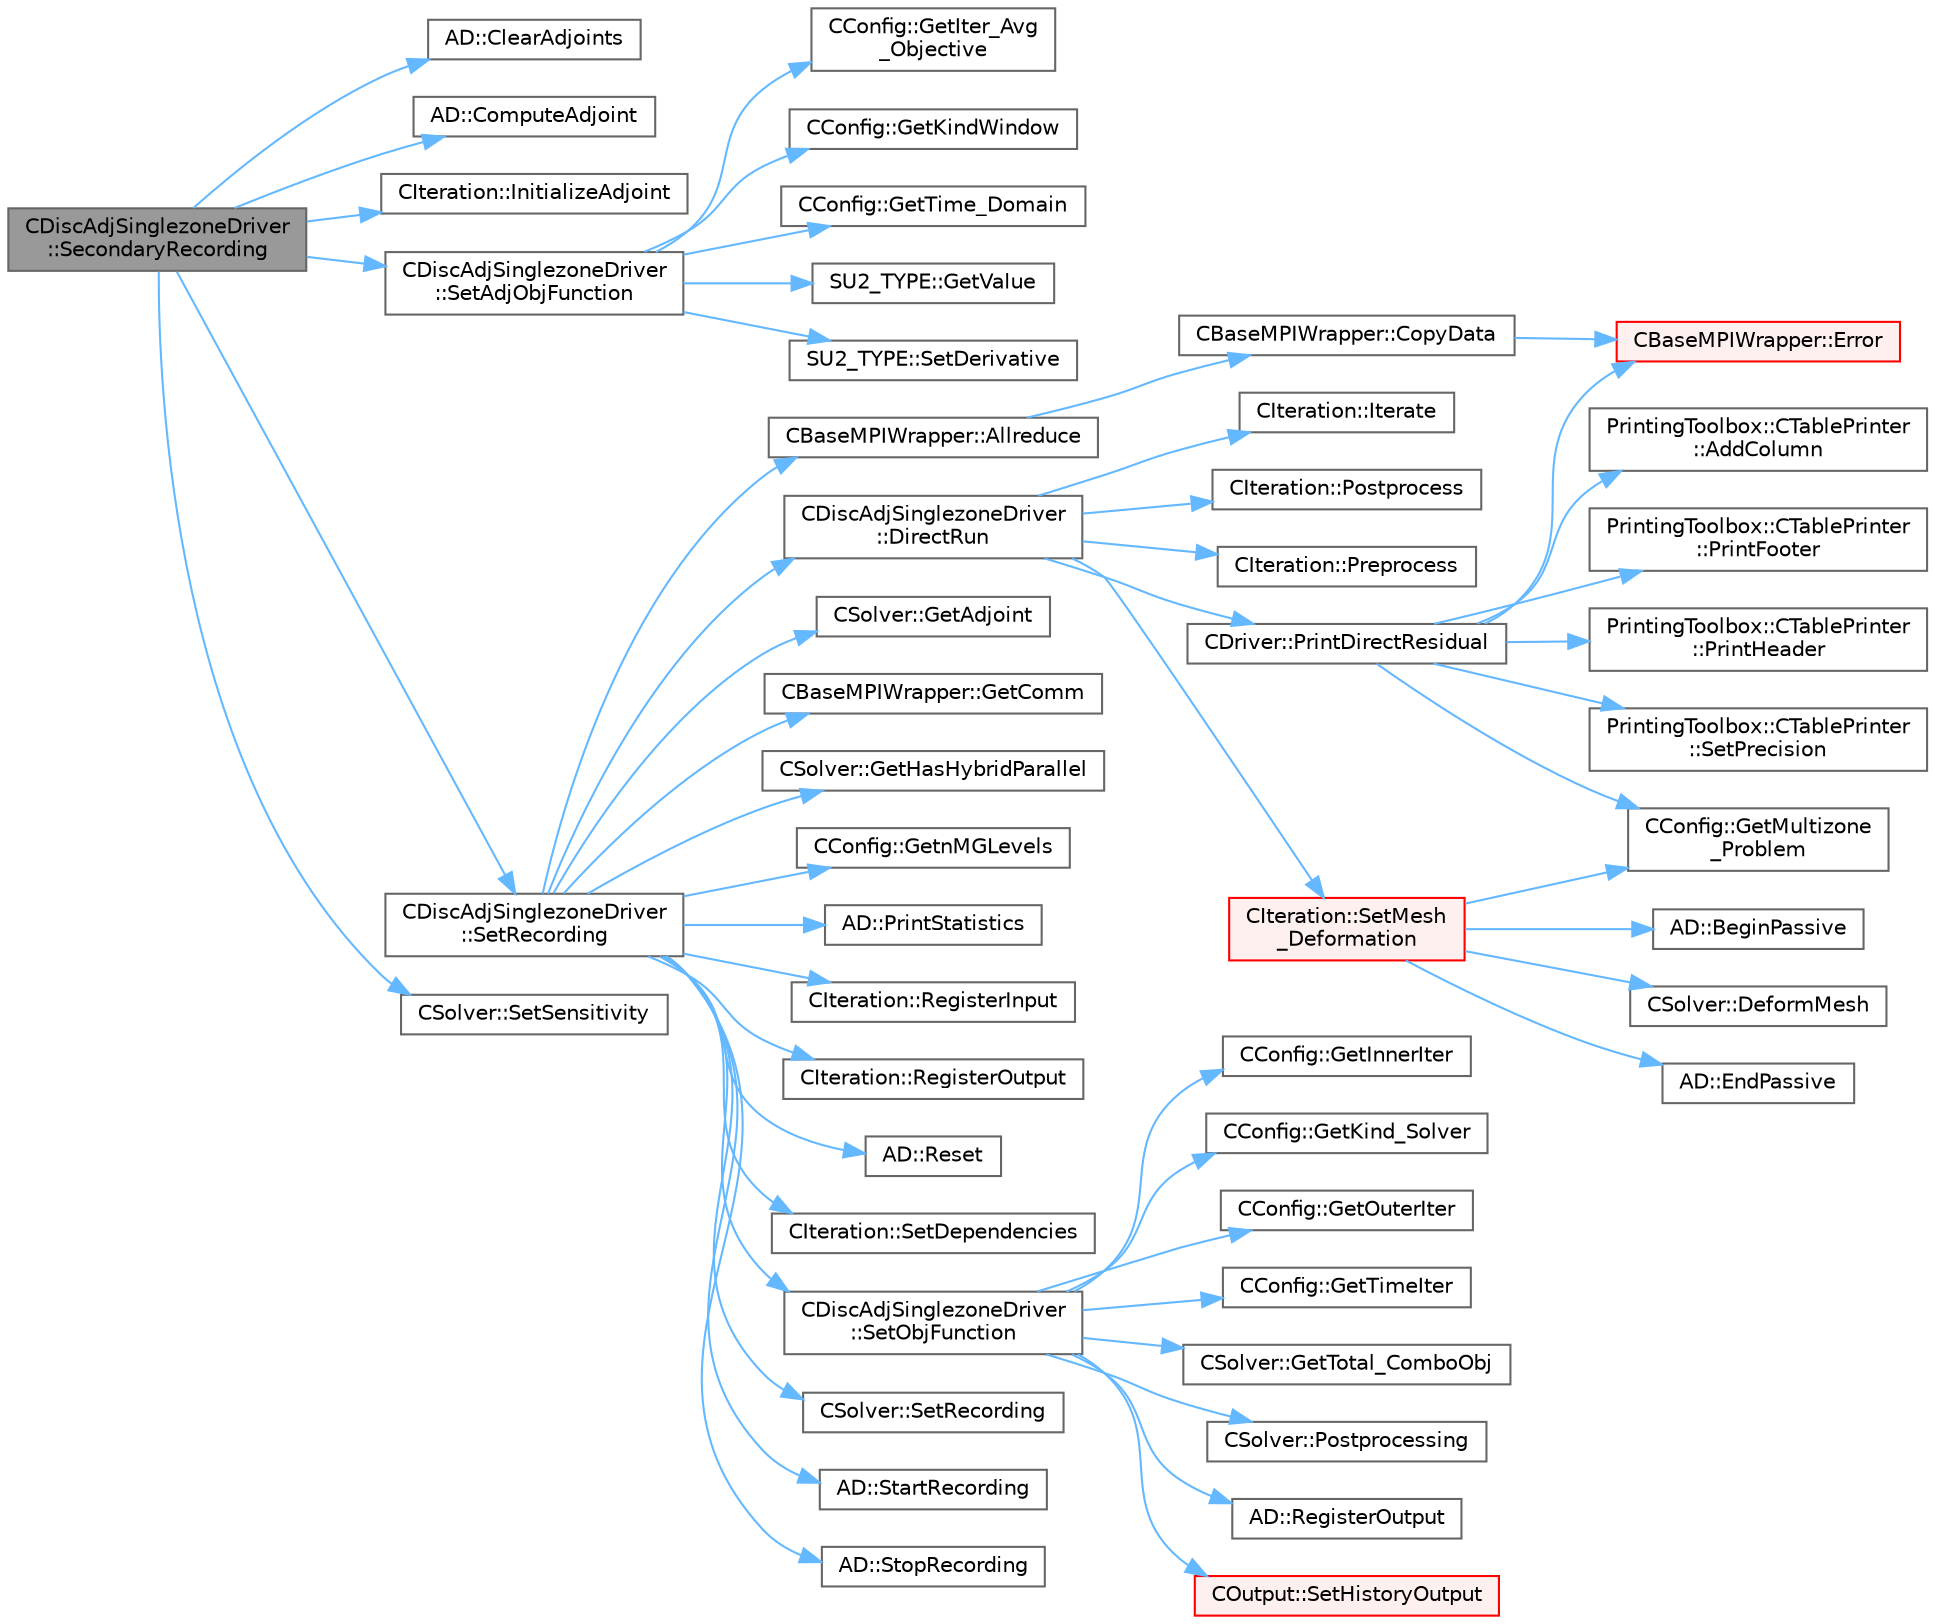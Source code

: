 digraph "CDiscAdjSinglezoneDriver::SecondaryRecording"
{
 // LATEX_PDF_SIZE
  bgcolor="transparent";
  edge [fontname=Helvetica,fontsize=10,labelfontname=Helvetica,labelfontsize=10];
  node [fontname=Helvetica,fontsize=10,shape=box,height=0.2,width=0.4];
  rankdir="LR";
  Node1 [id="Node000001",label="CDiscAdjSinglezoneDriver\l::SecondaryRecording",height=0.2,width=0.4,color="gray40", fillcolor="grey60", style="filled", fontcolor="black",tooltip="Record the secondary computational path."];
  Node1 -> Node2 [id="edge1_Node000001_Node000002",color="steelblue1",style="solid",tooltip=" "];
  Node2 [id="Node000002",label="AD::ClearAdjoints",height=0.2,width=0.4,color="grey40", fillcolor="white", style="filled",URL="$namespaceAD.html#a6ccf47c72e8115f9e31054b4c06271c4",tooltip="Clears the currently stored adjoints but keeps the computational graph."];
  Node1 -> Node3 [id="edge2_Node000001_Node000003",color="steelblue1",style="solid",tooltip=" "];
  Node3 [id="Node000003",label="AD::ComputeAdjoint",height=0.2,width=0.4,color="grey40", fillcolor="white", style="filled",URL="$namespaceAD.html#a02ec06d93629cdd0724d268318d4dfe7",tooltip="Computes the adjoints, i.e. the derivatives of the output with respect to the input variables."];
  Node1 -> Node4 [id="edge3_Node000001_Node000004",color="steelblue1",style="solid",tooltip=" "];
  Node4 [id="Node000004",label="CIteration::InitializeAdjoint",height=0.2,width=0.4,color="grey40", fillcolor="white", style="filled",URL="$classCIteration.html#a18fa7f7314e6b88f8c69e4fee4ba0f11",tooltip=" "];
  Node1 -> Node5 [id="edge4_Node000001_Node000005",color="steelblue1",style="solid",tooltip=" "];
  Node5 [id="Node000005",label="CDiscAdjSinglezoneDriver\l::SetAdjObjFunction",height=0.2,width=0.4,color="grey40", fillcolor="white", style="filled",URL="$classCDiscAdjSinglezoneDriver.html#a8e307423a8cbcade647c85e03f37a990",tooltip="Initialize the adjoint value of the objective function."];
  Node5 -> Node6 [id="edge5_Node000005_Node000006",color="steelblue1",style="solid",tooltip=" "];
  Node6 [id="Node000006",label="CConfig::GetIter_Avg\l_Objective",height=0.2,width=0.4,color="grey40", fillcolor="white", style="filled",URL="$classCConfig.html#a19e72bc6263b2a0f581a9bee82bb82d2",tooltip="Number of iterations to average (reverse time integration)."];
  Node5 -> Node7 [id="edge6_Node000005_Node000007",color="steelblue1",style="solid",tooltip=" "];
  Node7 [id="Node000007",label="CConfig::GetKindWindow",height=0.2,width=0.4,color="grey40", fillcolor="white", style="filled",URL="$classCConfig.html#ade88b12b751446e55c47e542ce4ae764",tooltip="Get Index of the window function used as weight in the cost functional."];
  Node5 -> Node8 [id="edge7_Node000005_Node000008",color="steelblue1",style="solid",tooltip=" "];
  Node8 [id="Node000008",label="CConfig::GetTime_Domain",height=0.2,width=0.4,color="grey40", fillcolor="white", style="filled",URL="$classCConfig.html#a85d2e3cf43b77c63642c40c235b853f3",tooltip="Check if the multizone problem is solved for time domain."];
  Node5 -> Node9 [id="edge8_Node000005_Node000009",color="steelblue1",style="solid",tooltip=" "];
  Node9 [id="Node000009",label="SU2_TYPE::GetValue",height=0.2,width=0.4,color="grey40", fillcolor="white", style="filled",URL="$namespaceSU2__TYPE.html#adf52a59d6f4e578f7915ec9abbf7cb22",tooltip="Get the (primitive) value of the datatype (needs to be specialized for active types)."];
  Node5 -> Node10 [id="edge9_Node000005_Node000010",color="steelblue1",style="solid",tooltip=" "];
  Node10 [id="Node000010",label="SU2_TYPE::SetDerivative",height=0.2,width=0.4,color="grey40", fillcolor="white", style="filled",URL="$namespaceSU2__TYPE.html#ab0b85db43e1495ffbb0f2c823f24935e",tooltip="Set the derivative value of the datatype (needs to be implemented for each new type)."];
  Node1 -> Node11 [id="edge10_Node000001_Node000011",color="steelblue1",style="solid",tooltip=" "];
  Node11 [id="Node000011",label="CDiscAdjSinglezoneDriver\l::SetRecording",height=0.2,width=0.4,color="grey40", fillcolor="white", style="filled",URL="$classCDiscAdjSinglezoneDriver.html#ac5a9bbc8bf431a06a4ec315a514c9428",tooltip="Record one iteration of a flow iteration in within multiple zones."];
  Node11 -> Node12 [id="edge11_Node000011_Node000012",color="steelblue1",style="solid",tooltip=" "];
  Node12 [id="Node000012",label="CBaseMPIWrapper::Allreduce",height=0.2,width=0.4,color="grey40", fillcolor="white", style="filled",URL="$classCBaseMPIWrapper.html#a381d4b3738c09d92ee1ae9f89715b541",tooltip=" "];
  Node12 -> Node13 [id="edge12_Node000012_Node000013",color="steelblue1",style="solid",tooltip=" "];
  Node13 [id="Node000013",label="CBaseMPIWrapper::CopyData",height=0.2,width=0.4,color="grey40", fillcolor="white", style="filled",URL="$classCBaseMPIWrapper.html#a3c28692a4cab67ad0f81d18273db3d23",tooltip=" "];
  Node13 -> Node14 [id="edge13_Node000013_Node000014",color="steelblue1",style="solid",tooltip=" "];
  Node14 [id="Node000014",label="CBaseMPIWrapper::Error",height=0.2,width=0.4,color="red", fillcolor="#FFF0F0", style="filled",URL="$classCBaseMPIWrapper.html#a04457c47629bda56704e6a8804833eeb",tooltip=" "];
  Node11 -> Node16 [id="edge14_Node000011_Node000016",color="steelblue1",style="solid",tooltip=" "];
  Node16 [id="Node000016",label="CDiscAdjSinglezoneDriver\l::DirectRun",height=0.2,width=0.4,color="grey40", fillcolor="white", style="filled",URL="$classCDiscAdjSinglezoneDriver.html#ab8e9115b4d9fb93eaa02b058077dd7de",tooltip="Run one iteration of the solver."];
  Node16 -> Node17 [id="edge15_Node000016_Node000017",color="steelblue1",style="solid",tooltip=" "];
  Node17 [id="Node000017",label="CIteration::Iterate",height=0.2,width=0.4,color="grey40", fillcolor="white", style="filled",URL="$classCIteration.html#a9f0ac38993f5b525e1aa101125a4a222",tooltip="A virtual member."];
  Node16 -> Node18 [id="edge16_Node000016_Node000018",color="steelblue1",style="solid",tooltip=" "];
  Node18 [id="Node000018",label="CIteration::Postprocess",height=0.2,width=0.4,color="grey40", fillcolor="white", style="filled",URL="$classCIteration.html#ad306d277e9a09f6e6c6d08590aa234a6",tooltip="A virtual member."];
  Node16 -> Node19 [id="edge17_Node000016_Node000019",color="steelblue1",style="solid",tooltip=" "];
  Node19 [id="Node000019",label="CIteration::Preprocess",height=0.2,width=0.4,color="grey40", fillcolor="white", style="filled",URL="$classCIteration.html#a2188de0627fe026e59b60b99bf3aa34d",tooltip="A virtual member."];
  Node16 -> Node20 [id="edge18_Node000016_Node000020",color="steelblue1",style="solid",tooltip=" "];
  Node20 [id="Node000020",label="CDriver::PrintDirectResidual",height=0.2,width=0.4,color="grey40", fillcolor="white", style="filled",URL="$classCDriver.html#a57fa51de6cd01f9946ed9102b92c9204",tooltip="Print out the direct residuals."];
  Node20 -> Node21 [id="edge19_Node000020_Node000021",color="steelblue1",style="solid",tooltip=" "];
  Node21 [id="Node000021",label="PrintingToolbox::CTablePrinter\l::AddColumn",height=0.2,width=0.4,color="grey40", fillcolor="white", style="filled",URL="$classPrintingToolbox_1_1CTablePrinter.html#af3ddbf0da1a37cc37be7caac031dd4c4",tooltip="Add a column to the table by specifiying the header name and the width."];
  Node20 -> Node14 [id="edge20_Node000020_Node000014",color="steelblue1",style="solid",tooltip=" "];
  Node20 -> Node22 [id="edge21_Node000020_Node000022",color="steelblue1",style="solid",tooltip=" "];
  Node22 [id="Node000022",label="CConfig::GetMultizone\l_Problem",height=0.2,width=0.4,color="grey40", fillcolor="white", style="filled",URL="$classCConfig.html#abafdda03255a7f71a9701ded02f6d231",tooltip="Get whether the simulation we are running is a multizone simulation."];
  Node20 -> Node23 [id="edge22_Node000020_Node000023",color="steelblue1",style="solid",tooltip=" "];
  Node23 [id="Node000023",label="PrintingToolbox::CTablePrinter\l::PrintFooter",height=0.2,width=0.4,color="grey40", fillcolor="white", style="filled",URL="$classPrintingToolbox_1_1CTablePrinter.html#ac1bc6229daf9b3181de565905281ee2a",tooltip="Print the footer."];
  Node20 -> Node24 [id="edge23_Node000020_Node000024",color="steelblue1",style="solid",tooltip=" "];
  Node24 [id="Node000024",label="PrintingToolbox::CTablePrinter\l::PrintHeader",height=0.2,width=0.4,color="grey40", fillcolor="white", style="filled",URL="$classPrintingToolbox_1_1CTablePrinter.html#a475fafce69bdc78e973a2546e6e6be76",tooltip="Print the header."];
  Node20 -> Node25 [id="edge24_Node000020_Node000025",color="steelblue1",style="solid",tooltip=" "];
  Node25 [id="Node000025",label="PrintingToolbox::CTablePrinter\l::SetPrecision",height=0.2,width=0.4,color="grey40", fillcolor="white", style="filled",URL="$classPrintingToolbox_1_1CTablePrinter.html#a99b7d9fa9a270d8da75ccdaf2bf62a0e",tooltip="Set the floating point precision."];
  Node16 -> Node26 [id="edge25_Node000016_Node000026",color="steelblue1",style="solid",tooltip=" "];
  Node26 [id="Node000026",label="CIteration::SetMesh\l_Deformation",height=0.2,width=0.4,color="red", fillcolor="#FFF0F0", style="filled",URL="$classCIteration.html#af7c9bca7e9b04e2fbadc0baaa18e801a",tooltip="Run the mesh deformation algorithms."];
  Node26 -> Node27 [id="edge26_Node000026_Node000027",color="steelblue1",style="solid",tooltip=" "];
  Node27 [id="Node000027",label="AD::BeginPassive",height=0.2,width=0.4,color="grey40", fillcolor="white", style="filled",URL="$namespaceAD.html#a17303e0b54570243d54732b02655f9a5",tooltip="Start a passive region, i.e. stop recording."];
  Node26 -> Node28 [id="edge27_Node000026_Node000028",color="steelblue1",style="solid",tooltip=" "];
  Node28 [id="Node000028",label="CSolver::DeformMesh",height=0.2,width=0.4,color="grey40", fillcolor="white", style="filled",URL="$classCSolver.html#a351a9c050224a806579050ab8e401b9c",tooltip="A virtual member."];
  Node26 -> Node29 [id="edge28_Node000026_Node000029",color="steelblue1",style="solid",tooltip=" "];
  Node29 [id="Node000029",label="AD::EndPassive",height=0.2,width=0.4,color="grey40", fillcolor="white", style="filled",URL="$namespaceAD.html#af5a5809a923faf03119828c329bc2db7",tooltip="End a passive region, i.e. start recording if we were recording before."];
  Node26 -> Node22 [id="edge29_Node000026_Node000022",color="steelblue1",style="solid",tooltip=" "];
  Node11 -> Node32 [id="edge30_Node000011_Node000032",color="steelblue1",style="solid",tooltip=" "];
  Node32 [id="Node000032",label="CSolver::GetAdjoint",height=0.2,width=0.4,color="grey40", fillcolor="white", style="filled",URL="$classCSolver.html#abc0d80a004597a2ec8b198bfbe5b0217",tooltip="Get information whether the initialization is an adjoint solver or not."];
  Node11 -> Node33 [id="edge31_Node000011_Node000033",color="steelblue1",style="solid",tooltip=" "];
  Node33 [id="Node000033",label="CBaseMPIWrapper::GetComm",height=0.2,width=0.4,color="grey40", fillcolor="white", style="filled",URL="$classCBaseMPIWrapper.html#a8154391fc3522954802889d81d4ef5da",tooltip=" "];
  Node11 -> Node34 [id="edge32_Node000011_Node000034",color="steelblue1",style="solid",tooltip=" "];
  Node34 [id="Node000034",label="CSolver::GetHasHybridParallel",height=0.2,width=0.4,color="grey40", fillcolor="white", style="filled",URL="$classCSolver.html#a4cb0233ceca5d9b694441bba02f7fe8e",tooltip="Whether the methods of the solver called by multi/single-grid iteration can be executed by multiple t..."];
  Node11 -> Node35 [id="edge33_Node000011_Node000035",color="steelblue1",style="solid",tooltip=" "];
  Node35 [id="Node000035",label="CConfig::GetnMGLevels",height=0.2,width=0.4,color="grey40", fillcolor="white", style="filled",URL="$classCConfig.html#a15a61a6f9a1d415c3509018f4916c5c1",tooltip="Get the number of multigrid levels."];
  Node11 -> Node36 [id="edge34_Node000011_Node000036",color="steelblue1",style="solid",tooltip=" "];
  Node36 [id="Node000036",label="AD::PrintStatistics",height=0.2,width=0.4,color="grey40", fillcolor="white", style="filled",URL="$namespaceAD.html#a550da7d52493ef5d414a563f9ac2f737",tooltip="Prints out tape statistics."];
  Node11 -> Node37 [id="edge35_Node000011_Node000037",color="steelblue1",style="solid",tooltip=" "];
  Node37 [id="Node000037",label="CIteration::RegisterInput",height=0.2,width=0.4,color="grey40", fillcolor="white", style="filled",URL="$classCIteration.html#aa63e3b2401b2f9f0c412b99c3383d70a",tooltip=" "];
  Node11 -> Node38 [id="edge36_Node000011_Node000038",color="steelblue1",style="solid",tooltip=" "];
  Node38 [id="Node000038",label="CIteration::RegisterOutput",height=0.2,width=0.4,color="grey40", fillcolor="white", style="filled",URL="$classCIteration.html#a922a52e44088772c44e4f9f7aa4e9759",tooltip=" "];
  Node11 -> Node39 [id="edge37_Node000011_Node000039",color="steelblue1",style="solid",tooltip=" "];
  Node39 [id="Node000039",label="AD::Reset",height=0.2,width=0.4,color="grey40", fillcolor="white", style="filled",URL="$namespaceAD.html#a410b9fd84f6a9a3b36c3def03c2baffe",tooltip="Reset the tape structure to be ready for a new recording."];
  Node11 -> Node40 [id="edge38_Node000011_Node000040",color="steelblue1",style="solid",tooltip=" "];
  Node40 [id="Node000040",label="CIteration::SetDependencies",height=0.2,width=0.4,color="grey40", fillcolor="white", style="filled",URL="$classCIteration.html#af9bc02ddcc406e96ca18e2b15d3a79bc",tooltip=" "];
  Node11 -> Node41 [id="edge39_Node000011_Node000041",color="steelblue1",style="solid",tooltip=" "];
  Node41 [id="Node000041",label="CDiscAdjSinglezoneDriver\l::SetObjFunction",height=0.2,width=0.4,color="grey40", fillcolor="white", style="filled",URL="$classCDiscAdjSinglezoneDriver.html#aea0513ac808106c6a92be610b3b17a6a",tooltip="Set the objective function."];
  Node41 -> Node42 [id="edge40_Node000041_Node000042",color="steelblue1",style="solid",tooltip=" "];
  Node42 [id="Node000042",label="CConfig::GetInnerIter",height=0.2,width=0.4,color="grey40", fillcolor="white", style="filled",URL="$classCConfig.html#a079a90396222697f01e0c365285c915d",tooltip="Get the current FSI iteration number."];
  Node41 -> Node43 [id="edge41_Node000041_Node000043",color="steelblue1",style="solid",tooltip=" "];
  Node43 [id="Node000043",label="CConfig::GetKind_Solver",height=0.2,width=0.4,color="grey40", fillcolor="white", style="filled",URL="$classCConfig.html#a77312cf52a5ba2cc1239b7cee6fce7a7",tooltip="Governing equations of the flow (it can be different from the run time equation)."];
  Node41 -> Node44 [id="edge42_Node000041_Node000044",color="steelblue1",style="solid",tooltip=" "];
  Node44 [id="Node000044",label="CConfig::GetOuterIter",height=0.2,width=0.4,color="grey40", fillcolor="white", style="filled",URL="$classCConfig.html#a9acc5e98315125a6343cefcbf177bffc",tooltip="Get the current FSI iteration number."];
  Node41 -> Node45 [id="edge43_Node000041_Node000045",color="steelblue1",style="solid",tooltip=" "];
  Node45 [id="Node000045",label="CConfig::GetTimeIter",height=0.2,width=0.4,color="grey40", fillcolor="white", style="filled",URL="$classCConfig.html#aec6051895c2e4f593a5c245104548b78",tooltip="Get the current time iteration number."];
  Node41 -> Node46 [id="edge44_Node000041_Node000046",color="steelblue1",style="solid",tooltip=" "];
  Node46 [id="Node000046",label="CSolver::GetTotal_ComboObj",height=0.2,width=0.4,color="grey40", fillcolor="white", style="filled",URL="$classCSolver.html#a04b71f5db1330c3ddd0dd31c8829801e",tooltip="Provide the total \"combo\" objective (weighted sum of other values)."];
  Node41 -> Node47 [id="edge45_Node000041_Node000047",color="steelblue1",style="solid",tooltip=" "];
  Node47 [id="Node000047",label="CSolver::Postprocessing",height=0.2,width=0.4,color="grey40", fillcolor="white", style="filled",URL="$classCSolver.html#a3bbd97faea2faca3912f766870d9991f",tooltip="A virtual member."];
  Node41 -> Node48 [id="edge46_Node000041_Node000048",color="steelblue1",style="solid",tooltip=" "];
  Node48 [id="Node000048",label="AD::RegisterOutput",height=0.2,width=0.4,color="grey40", fillcolor="white", style="filled",URL="$namespaceAD.html#ae381e45797545e980376c4aeb3f5afdc",tooltip="Registers the variable as an output. I.e. as the root of the computational graph."];
  Node41 -> Node49 [id="edge47_Node000041_Node000049",color="steelblue1",style="solid",tooltip=" "];
  Node49 [id="Node000049",label="COutput::SetHistoryOutput",height=0.2,width=0.4,color="red", fillcolor="#FFF0F0", style="filled",URL="$classCOutput.html#a3a35f6e09eaf499f1f709088cb80e702",tooltip="Collects history data from the solvers, monitors the convergence and writes to screen and history fil..."];
  Node11 -> Node94 [id="edge48_Node000011_Node000094",color="steelblue1",style="solid",tooltip=" "];
  Node94 [id="Node000094",label="CSolver::SetRecording",height=0.2,width=0.4,color="grey40", fillcolor="white", style="filled",URL="$classCSolver.html#a77b00d3646bfcb6cb1998b6d8c6e2391",tooltip="A virtual member."];
  Node11 -> Node95 [id="edge49_Node000011_Node000095",color="steelblue1",style="solid",tooltip=" "];
  Node95 [id="Node000095",label="AD::StartRecording",height=0.2,width=0.4,color="grey40", fillcolor="white", style="filled",URL="$namespaceAD.html#aa411ae358859e654be30b522fdf7a7ba",tooltip="Start the recording of the operations and involved variables. If called, the computational graph of a..."];
  Node11 -> Node96 [id="edge50_Node000011_Node000096",color="steelblue1",style="solid",tooltip=" "];
  Node96 [id="Node000096",label="AD::StopRecording",height=0.2,width=0.4,color="grey40", fillcolor="white", style="filled",URL="$namespaceAD.html#a97670077955608a47f6cc7ee3548e424",tooltip="Stops the recording of the operations and variables."];
  Node1 -> Node97 [id="edge51_Node000001_Node000097",color="steelblue1",style="solid",tooltip=" "];
  Node97 [id="Node000097",label="CSolver::SetSensitivity",height=0.2,width=0.4,color="grey40", fillcolor="white", style="filled",URL="$classCSolver.html#a59ac27bf6d4bb82a7fb7c626200aca3d",tooltip="A virtual member. Extract and set the geometrical sensitivity."];
}
